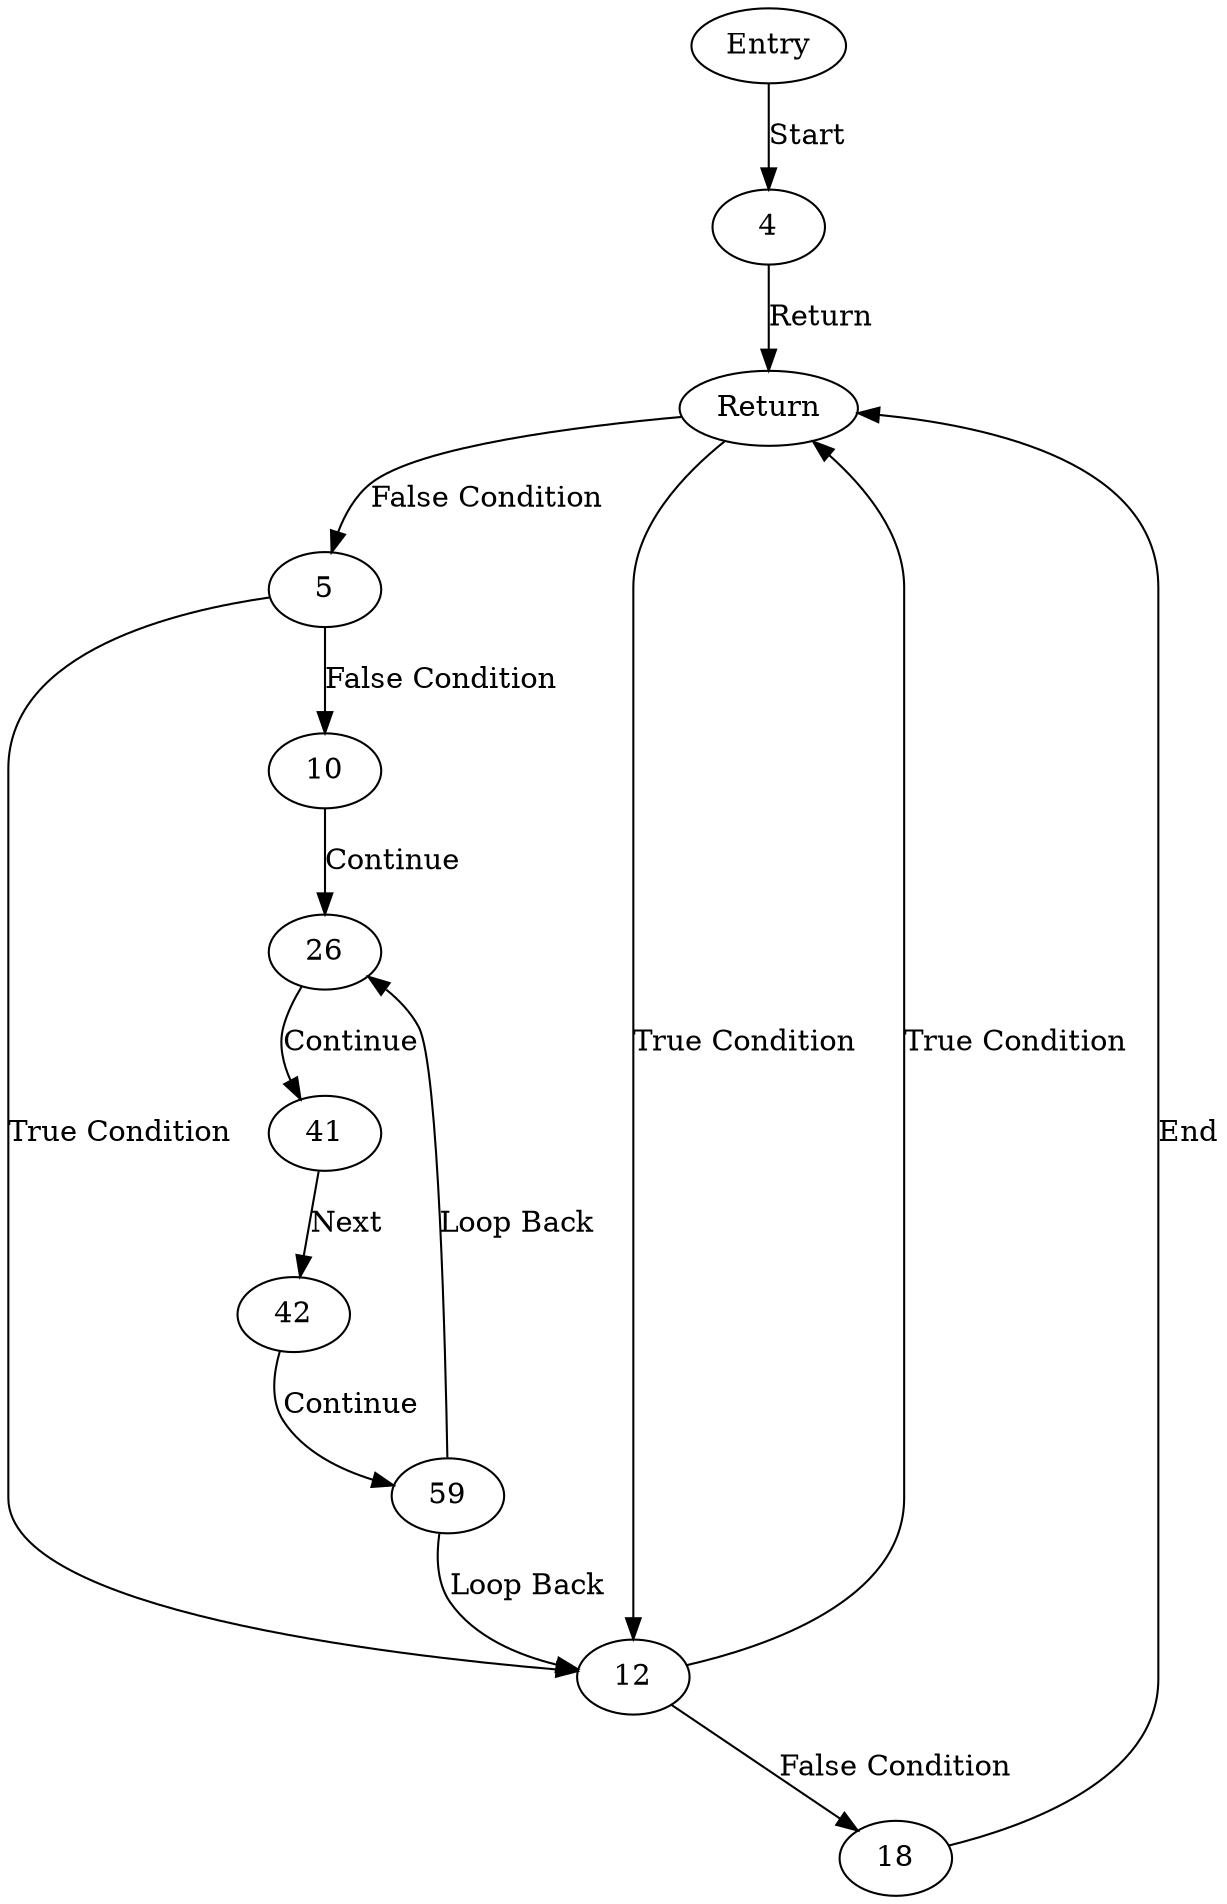digraph CFG {
    1 [label="Entry"]
    24 [label="Return"]
    
    1 -> 4 [label="Start"]
    4 -> 24 [label="Return"]
    
    24 -> 5 [label="False Condition"]
    24 -> 12 [label="True Condition"]
    
    5 -> 10 [label="False Condition"]
    5 -> 12 [label="True Condition"]
    
    10 -> 26 [label="Continue"]
    
    12 -> 18 [label="False Condition"]
    12 -> 24 [label="True Condition"]
    
    18 -> 24 [label="End"]
    
    26 -> 41 [label="Continue"]
    
    41 -> 42 [label="Next"]
    
    42 -> 59 [label="Continue"]
    
    59 -> 12 [label="Loop Back"]
    59 -> 26 [label="Loop Back"]
    
    // Add additional edges as necessary based on the provided IR code
}